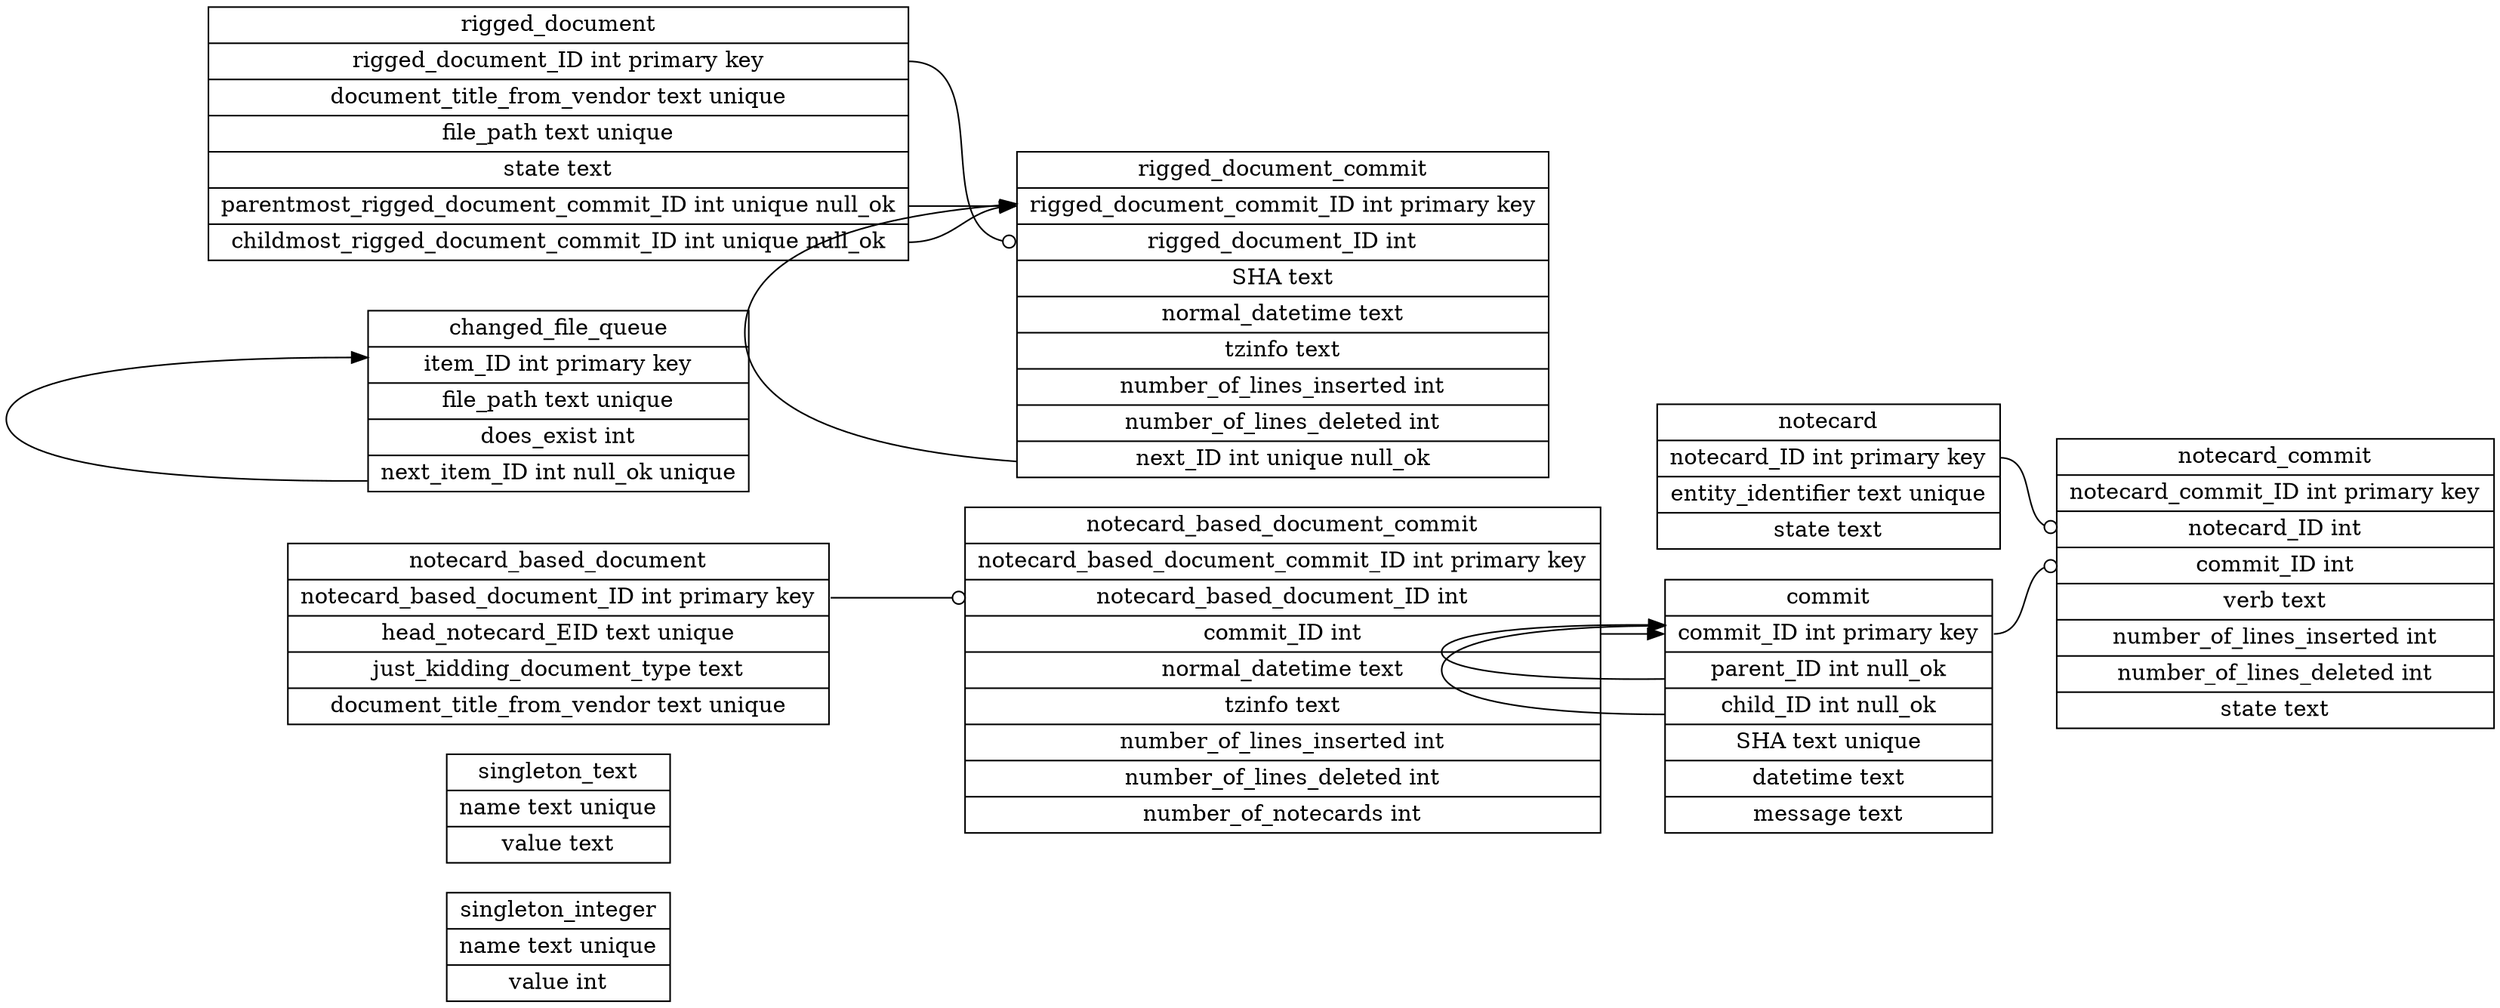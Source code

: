 digraph g {

rankdir=LR

node00[label="singleton_integer|
name text unique|
value int" shape=record]


node01[label="singleton_text|
name text unique|
value text" shape=record]


node10[label="commit|
<pk> commit_ID int primary key|
<parent_ID> parent_ID int null_ok|
<child_ID> child_ID int null_ok|
SHA text unique|
datetime text|
message text" shape=record]

node10:parent_ID->node10:pk
node10:child_ID->node10:pk


node30[label="changed_file_queue|
<pk> item_ID int primary key|
file_path text unique|
does_exist int|
<fk> next_item_ID int null_ok unique" shape=record]

node30:fk->node30:pk


node40[label="notecard|
<pk> notecard_ID int primary key|
entity_identifier text unique|
state text" shape=record]


node50[label="notecard_commit|
notecard_commit_ID int primary key|
<fk1> notecard_ID int|
<fk2> commit_ID int|
verb text|
number_of_lines_inserted int|
number_of_lines_deleted int|
state text" shape=record]


node40:pk->node50:fk1[arrowhead=odot]
node10:pk->node50:fk2[arrowhead=odot]


node60[label="notecard_based_document|
<pk> notecard_based_document_ID int primary key|
head_notecard_EID text unique|
just_kidding_document_type text|
document_title_from_vendor text unique" shape=record]


node70[label="notecard_based_document_commit|
notecard_based_document_commit_ID int primary key|
<fk1> notecard_based_document_ID int|
<fk2> commit_ID int|
normal_datetime text|
tzinfo text|
number_of_lines_inserted int|
number_of_lines_deleted int|
number_of_notecards int" shape=record]


node60:pk->node70:fk1[arrowhead=odot]
node70:fk2->node10:pk


node80[label="rigged_document|
<pk> rigged_document_ID int primary key|
document_title_from_vendor text unique|
file_path text unique|
state text|
<fkp> parentmost_rigged_document_commit_ID int unique null_ok|
<fkch> childmost_rigged_document_commit_ID int unique null_ok" shape=record]


node80:fkp->node90:pk
node80:fkch->node90:pk


node90[label="rigged_document_commit|
<pk> rigged_document_commit_ID int primary key|
<fk> rigged_document_ID int|
SHA text|
normal_datetime text|
tzinfo text|
number_of_lines_inserted int|
number_of_lines_deleted int|
<sfk> next_ID int unique null_ok" shape=record]


node80:pk->node90:fk[arrowhead=odot]
node90:sfk->node90:pk

}

/*
# #history-B.5 add tables for rigged
# #history-B.4 spike usefulness
# #born
*/
